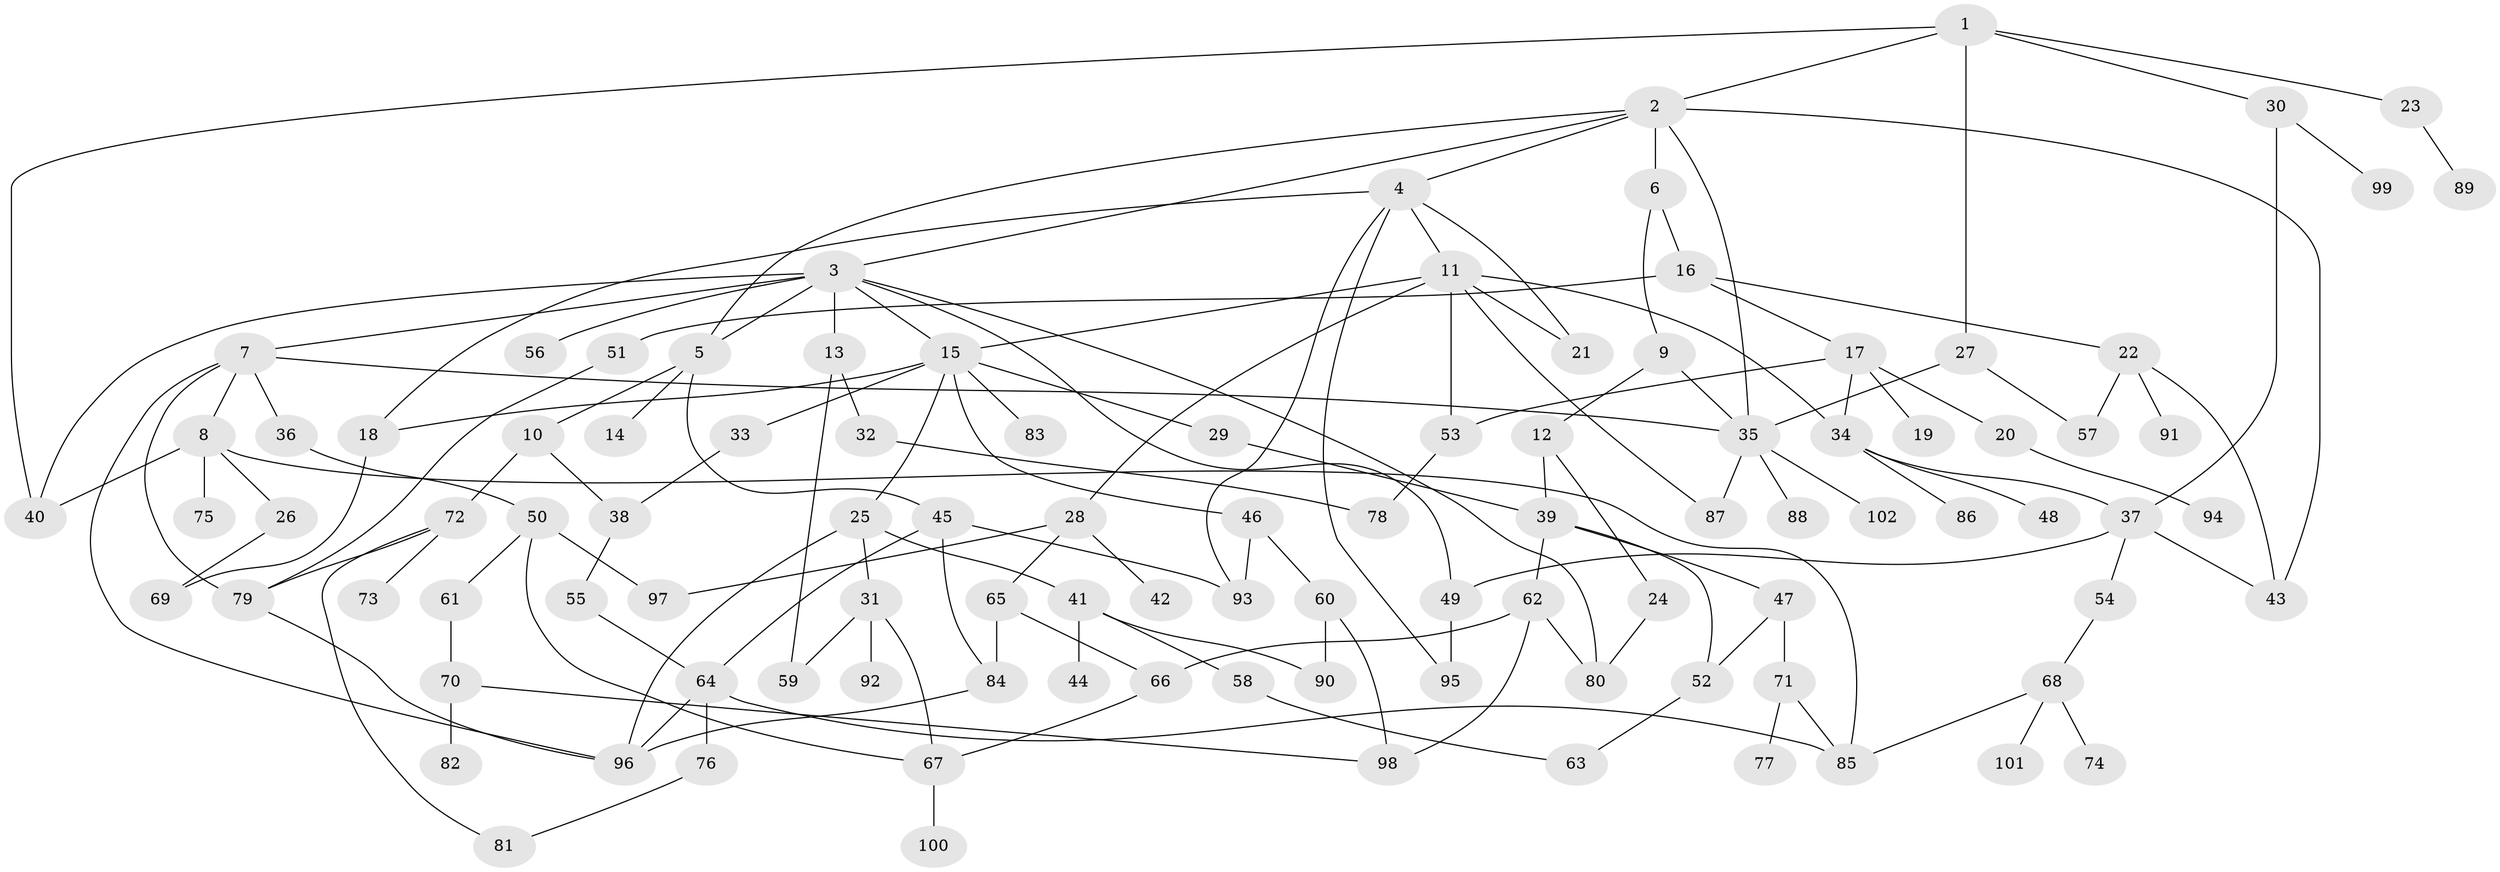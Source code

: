 // Generated by graph-tools (version 1.1) at 2025/49/03/09/25 03:49:22]
// undirected, 102 vertices, 149 edges
graph export_dot {
graph [start="1"]
  node [color=gray90,style=filled];
  1;
  2;
  3;
  4;
  5;
  6;
  7;
  8;
  9;
  10;
  11;
  12;
  13;
  14;
  15;
  16;
  17;
  18;
  19;
  20;
  21;
  22;
  23;
  24;
  25;
  26;
  27;
  28;
  29;
  30;
  31;
  32;
  33;
  34;
  35;
  36;
  37;
  38;
  39;
  40;
  41;
  42;
  43;
  44;
  45;
  46;
  47;
  48;
  49;
  50;
  51;
  52;
  53;
  54;
  55;
  56;
  57;
  58;
  59;
  60;
  61;
  62;
  63;
  64;
  65;
  66;
  67;
  68;
  69;
  70;
  71;
  72;
  73;
  74;
  75;
  76;
  77;
  78;
  79;
  80;
  81;
  82;
  83;
  84;
  85;
  86;
  87;
  88;
  89;
  90;
  91;
  92;
  93;
  94;
  95;
  96;
  97;
  98;
  99;
  100;
  101;
  102;
  1 -- 2;
  1 -- 23;
  1 -- 27;
  1 -- 30;
  1 -- 40;
  2 -- 3;
  2 -- 4;
  2 -- 6;
  2 -- 5;
  2 -- 43;
  2 -- 35;
  3 -- 5;
  3 -- 7;
  3 -- 13;
  3 -- 15;
  3 -- 49;
  3 -- 56;
  3 -- 40;
  3 -- 80;
  4 -- 11;
  4 -- 18;
  4 -- 21;
  4 -- 93;
  4 -- 95;
  5 -- 10;
  5 -- 14;
  5 -- 45;
  6 -- 9;
  6 -- 16;
  7 -- 8;
  7 -- 36;
  7 -- 96;
  7 -- 35;
  7 -- 79;
  8 -- 26;
  8 -- 75;
  8 -- 40;
  8 -- 85;
  9 -- 12;
  9 -- 35;
  10 -- 72;
  10 -- 38;
  11 -- 28;
  11 -- 87;
  11 -- 53;
  11 -- 34;
  11 -- 21;
  11 -- 15;
  12 -- 24;
  12 -- 39;
  13 -- 32;
  13 -- 59;
  15 -- 25;
  15 -- 29;
  15 -- 33;
  15 -- 46;
  15 -- 83;
  15 -- 18;
  16 -- 17;
  16 -- 22;
  16 -- 51;
  17 -- 19;
  17 -- 20;
  17 -- 34;
  17 -- 53;
  18 -- 69;
  20 -- 94;
  22 -- 43;
  22 -- 57;
  22 -- 91;
  23 -- 89;
  24 -- 80;
  25 -- 31;
  25 -- 41;
  25 -- 96;
  26 -- 69;
  27 -- 35;
  27 -- 57;
  28 -- 42;
  28 -- 65;
  28 -- 97;
  29 -- 39;
  30 -- 99;
  30 -- 37;
  31 -- 59;
  31 -- 67;
  31 -- 92;
  32 -- 78;
  33 -- 38;
  34 -- 37;
  34 -- 48;
  34 -- 86;
  35 -- 87;
  35 -- 88;
  35 -- 102;
  36 -- 50;
  37 -- 54;
  37 -- 43;
  37 -- 49;
  38 -- 55;
  39 -- 47;
  39 -- 52;
  39 -- 62;
  41 -- 44;
  41 -- 58;
  41 -- 90;
  45 -- 84;
  45 -- 93;
  45 -- 64;
  46 -- 60;
  46 -- 93;
  47 -- 71;
  47 -- 52;
  49 -- 95;
  50 -- 61;
  50 -- 97;
  50 -- 67;
  51 -- 79;
  52 -- 63;
  53 -- 78;
  54 -- 68;
  55 -- 64;
  58 -- 63;
  60 -- 90;
  60 -- 98;
  61 -- 70;
  62 -- 98;
  62 -- 66;
  62 -- 80;
  64 -- 76;
  64 -- 96;
  64 -- 85;
  65 -- 66;
  65 -- 84;
  66 -- 67;
  67 -- 100;
  68 -- 74;
  68 -- 85;
  68 -- 101;
  70 -- 82;
  70 -- 98;
  71 -- 77;
  71 -- 85;
  72 -- 73;
  72 -- 79;
  72 -- 81;
  76 -- 81;
  79 -- 96;
  84 -- 96;
}
